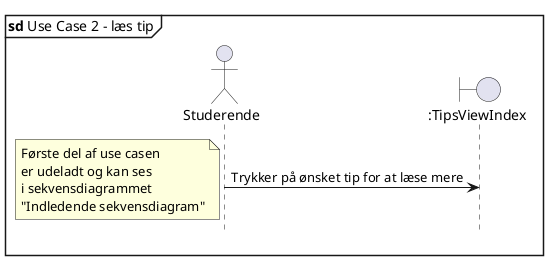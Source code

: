@startuml
mainframe **sd** Use Case 2 - læs tip
hide footbox
actor       Studerende       as stud
boundary       ":TipsViewIndex"       as tipsindex

stud -> tipsindex: Trykker på ønsket tip for at læse mere

note left
Første del af use casen
er udeladt og kan ses
i sekvensdiagrammet
"Indledende sekvensdiagram"
end note

@enduml
